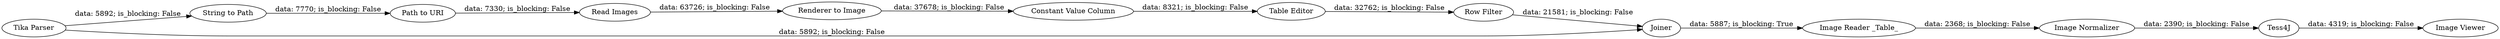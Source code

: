 digraph {
	"-8601754352556447601_39" [label="Renderer to Image"]
	"-3590741387371231987_11" [label="Image Viewer"]
	"-3590741387371231987_36" [label="Table Editor"]
	"-3590741387371231987_13" [label="Image Normalizer"]
	"-3590741387371231987_41" [label="Row Filter"]
	"-8601754352556447601_40" [label="Constant Value Column"]
	"-3590741387371231987_9" [label="Tika Parser"]
	"-8601754352556447601_8" [label="Path to URI"]
	"-3590741387371231987_15" [label="Image Reader _Table_"]
	"-8601754352556447601_37" [label="String to Path"]
	"-3590741387371231987_12" [label=Tess4J]
	"-8601754352556447601_2" [label="Read Images"]
	"-3590741387371231987_42" [label=Joiner]
	"-3590741387371231987_13" -> "-3590741387371231987_12" [label="data: 2390; is_blocking: False"]
	"-8601754352556447601_40" -> "-3590741387371231987_36" [label="data: 8321; is_blocking: False"]
	"-3590741387371231987_42" -> "-3590741387371231987_15" [label="data: 5887; is_blocking: True"]
	"-8601754352556447601_37" -> "-8601754352556447601_8" [label="data: 7770; is_blocking: False"]
	"-3590741387371231987_9" -> "-8601754352556447601_37" [label="data: 5892; is_blocking: False"]
	"-3590741387371231987_36" -> "-3590741387371231987_41" [label="data: 32762; is_blocking: False"]
	"-8601754352556447601_2" -> "-8601754352556447601_39" [label="data: 63726; is_blocking: False"]
	"-3590741387371231987_9" -> "-3590741387371231987_42" [label="data: 5892; is_blocking: False"]
	"-3590741387371231987_15" -> "-3590741387371231987_13" [label="data: 2368; is_blocking: False"]
	"-8601754352556447601_8" -> "-8601754352556447601_2" [label="data: 7330; is_blocking: False"]
	"-3590741387371231987_12" -> "-3590741387371231987_11" [label="data: 4319; is_blocking: False"]
	"-3590741387371231987_41" -> "-3590741387371231987_42" [label="data: 21581; is_blocking: False"]
	"-8601754352556447601_39" -> "-8601754352556447601_40" [label="data: 37678; is_blocking: False"]
	rankdir=LR
}
